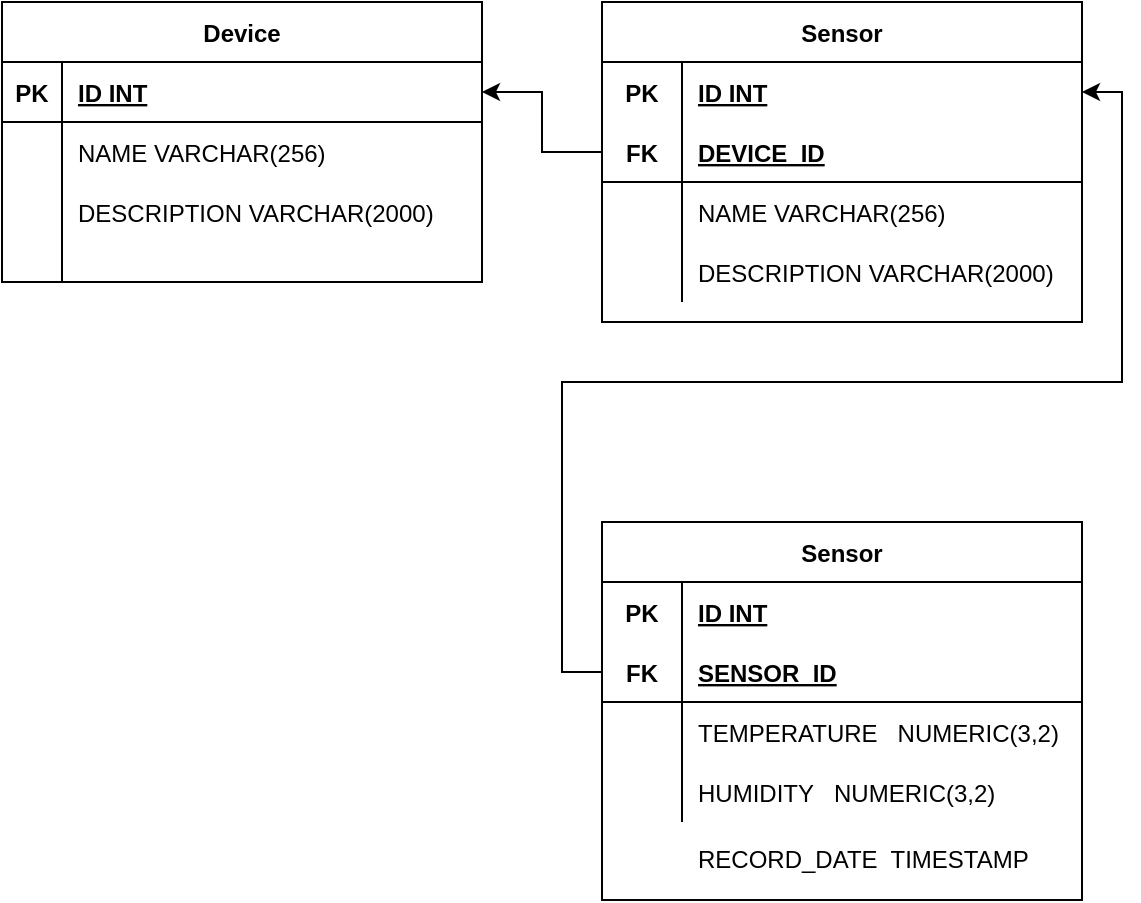 <mxfile version="14.1.8" type="device"><diagram id="tMs8pYsdmgDN9OcnNbfH" name="Page-1"><mxGraphModel dx="786" dy="572" grid="0" gridSize="10" guides="1" tooltips="1" connect="1" arrows="1" fold="1" page="1" pageScale="1" pageWidth="850" pageHeight="1100" math="0" shadow="0"><root><mxCell id="0"/><mxCell id="1" parent="0"/><mxCell id="lHZZAK2_5Ey9Y0Ote9Cy-1" value="Device" style="shape=table;startSize=30;container=1;collapsible=1;childLayout=tableLayout;fixedRows=1;rowLines=0;fontStyle=1;align=center;resizeLast=1;" vertex="1" parent="1"><mxGeometry x="60" y="40" width="240" height="140" as="geometry"/></mxCell><mxCell id="lHZZAK2_5Ey9Y0Ote9Cy-2" value="" style="shape=partialRectangle;collapsible=0;dropTarget=0;pointerEvents=0;fillColor=none;top=0;left=0;bottom=1;right=0;points=[[0,0.5],[1,0.5]];portConstraint=eastwest;" vertex="1" parent="lHZZAK2_5Ey9Y0Ote9Cy-1"><mxGeometry y="30" width="240" height="30" as="geometry"/></mxCell><mxCell id="lHZZAK2_5Ey9Y0Ote9Cy-3" value="PK" style="shape=partialRectangle;connectable=0;fillColor=none;top=0;left=0;bottom=0;right=0;fontStyle=1;overflow=hidden;" vertex="1" parent="lHZZAK2_5Ey9Y0Ote9Cy-2"><mxGeometry width="30" height="30" as="geometry"/></mxCell><mxCell id="lHZZAK2_5Ey9Y0Ote9Cy-4" value="ID INT" style="shape=partialRectangle;connectable=0;fillColor=none;top=0;left=0;bottom=0;right=0;align=left;spacingLeft=6;fontStyle=5;overflow=hidden;" vertex="1" parent="lHZZAK2_5Ey9Y0Ote9Cy-2"><mxGeometry x="30" width="210" height="30" as="geometry"/></mxCell><mxCell id="lHZZAK2_5Ey9Y0Ote9Cy-5" value="" style="shape=partialRectangle;collapsible=0;dropTarget=0;pointerEvents=0;fillColor=none;top=0;left=0;bottom=0;right=0;points=[[0,0.5],[1,0.5]];portConstraint=eastwest;" vertex="1" parent="lHZZAK2_5Ey9Y0Ote9Cy-1"><mxGeometry y="60" width="240" height="30" as="geometry"/></mxCell><mxCell id="lHZZAK2_5Ey9Y0Ote9Cy-6" value="" style="shape=partialRectangle;connectable=0;fillColor=none;top=0;left=0;bottom=0;right=0;editable=1;overflow=hidden;" vertex="1" parent="lHZZAK2_5Ey9Y0Ote9Cy-5"><mxGeometry width="30" height="30" as="geometry"/></mxCell><mxCell id="lHZZAK2_5Ey9Y0Ote9Cy-7" value="NAME VARCHAR(256)" style="shape=partialRectangle;connectable=0;fillColor=none;top=0;left=0;bottom=0;right=0;align=left;spacingLeft=6;overflow=hidden;" vertex="1" parent="lHZZAK2_5Ey9Y0Ote9Cy-5"><mxGeometry x="30" width="210" height="30" as="geometry"/></mxCell><mxCell id="lHZZAK2_5Ey9Y0Ote9Cy-8" value="" style="shape=partialRectangle;collapsible=0;dropTarget=0;pointerEvents=0;fillColor=none;top=0;left=0;bottom=0;right=0;points=[[0,0.5],[1,0.5]];portConstraint=eastwest;" vertex="1" parent="lHZZAK2_5Ey9Y0Ote9Cy-1"><mxGeometry y="90" width="240" height="30" as="geometry"/></mxCell><mxCell id="lHZZAK2_5Ey9Y0Ote9Cy-9" value="" style="shape=partialRectangle;connectable=0;fillColor=none;top=0;left=0;bottom=0;right=0;editable=1;overflow=hidden;" vertex="1" parent="lHZZAK2_5Ey9Y0Ote9Cy-8"><mxGeometry width="30" height="30" as="geometry"/></mxCell><mxCell id="lHZZAK2_5Ey9Y0Ote9Cy-10" value="DESCRIPTION VARCHAR(2000)" style="shape=partialRectangle;connectable=0;fillColor=none;top=0;left=0;bottom=0;right=0;align=left;spacingLeft=6;overflow=hidden;" vertex="1" parent="lHZZAK2_5Ey9Y0Ote9Cy-8"><mxGeometry x="30" width="210" height="30" as="geometry"/></mxCell><mxCell id="lHZZAK2_5Ey9Y0Ote9Cy-11" value="" style="shape=partialRectangle;collapsible=0;dropTarget=0;pointerEvents=0;fillColor=none;top=0;left=0;bottom=0;right=0;points=[[0,0.5],[1,0.5]];portConstraint=eastwest;" vertex="1" parent="lHZZAK2_5Ey9Y0Ote9Cy-1"><mxGeometry y="120" width="240" height="20" as="geometry"/></mxCell><mxCell id="lHZZAK2_5Ey9Y0Ote9Cy-12" value="" style="shape=partialRectangle;connectable=0;fillColor=none;top=0;left=0;bottom=0;right=0;editable=1;overflow=hidden;" vertex="1" parent="lHZZAK2_5Ey9Y0Ote9Cy-11"><mxGeometry width="30" height="20" as="geometry"/></mxCell><mxCell id="lHZZAK2_5Ey9Y0Ote9Cy-13" value="" style="shape=partialRectangle;connectable=0;fillColor=none;top=0;left=0;bottom=0;right=0;align=left;spacingLeft=6;overflow=hidden;" vertex="1" parent="lHZZAK2_5Ey9Y0Ote9Cy-11"><mxGeometry x="30" width="210" height="20" as="geometry"/></mxCell><mxCell id="lHZZAK2_5Ey9Y0Ote9Cy-14" value="Sensor" style="shape=table;startSize=30;container=1;collapsible=1;childLayout=tableLayout;fixedRows=1;rowLines=0;fontStyle=1;align=center;resizeLast=1;" vertex="1" parent="1"><mxGeometry x="360" y="40" width="240" height="160" as="geometry"/></mxCell><mxCell id="lHZZAK2_5Ey9Y0Ote9Cy-15" value="" style="shape=partialRectangle;collapsible=0;dropTarget=0;pointerEvents=0;fillColor=none;top=0;left=0;bottom=0;right=0;points=[[0,0.5],[1,0.5]];portConstraint=eastwest;" vertex="1" parent="lHZZAK2_5Ey9Y0Ote9Cy-14"><mxGeometry y="30" width="240" height="30" as="geometry"/></mxCell><mxCell id="lHZZAK2_5Ey9Y0Ote9Cy-16" value="PK" style="shape=partialRectangle;connectable=0;fillColor=none;top=0;left=0;bottom=0;right=0;fontStyle=1;overflow=hidden;" vertex="1" parent="lHZZAK2_5Ey9Y0Ote9Cy-15"><mxGeometry width="40" height="30" as="geometry"/></mxCell><mxCell id="lHZZAK2_5Ey9Y0Ote9Cy-17" value="ID INT" style="shape=partialRectangle;connectable=0;fillColor=none;top=0;left=0;bottom=0;right=0;align=left;spacingLeft=6;fontStyle=5;overflow=hidden;" vertex="1" parent="lHZZAK2_5Ey9Y0Ote9Cy-15"><mxGeometry x="40" width="200" height="30" as="geometry"/></mxCell><mxCell id="lHZZAK2_5Ey9Y0Ote9Cy-18" value="" style="shape=partialRectangle;collapsible=0;dropTarget=0;pointerEvents=0;fillColor=none;top=0;left=0;bottom=1;right=0;points=[[0,0.5],[1,0.5]];portConstraint=eastwest;" vertex="1" parent="lHZZAK2_5Ey9Y0Ote9Cy-14"><mxGeometry y="60" width="240" height="30" as="geometry"/></mxCell><mxCell id="lHZZAK2_5Ey9Y0Ote9Cy-19" value="FK" style="shape=partialRectangle;connectable=0;fillColor=none;top=0;left=0;bottom=0;right=0;fontStyle=1;overflow=hidden;" vertex="1" parent="lHZZAK2_5Ey9Y0Ote9Cy-18"><mxGeometry width="40" height="30" as="geometry"/></mxCell><mxCell id="lHZZAK2_5Ey9Y0Ote9Cy-20" value="DEVICE_ID" style="shape=partialRectangle;connectable=0;fillColor=none;top=0;left=0;bottom=0;right=0;align=left;spacingLeft=6;fontStyle=5;overflow=hidden;" vertex="1" parent="lHZZAK2_5Ey9Y0Ote9Cy-18"><mxGeometry x="40" width="200" height="30" as="geometry"/></mxCell><mxCell id="lHZZAK2_5Ey9Y0Ote9Cy-21" value="" style="shape=partialRectangle;collapsible=0;dropTarget=0;pointerEvents=0;fillColor=none;top=0;left=0;bottom=0;right=0;points=[[0,0.5],[1,0.5]];portConstraint=eastwest;" vertex="1" parent="lHZZAK2_5Ey9Y0Ote9Cy-14"><mxGeometry y="90" width="240" height="30" as="geometry"/></mxCell><mxCell id="lHZZAK2_5Ey9Y0Ote9Cy-22" value="" style="shape=partialRectangle;connectable=0;fillColor=none;top=0;left=0;bottom=0;right=0;editable=1;overflow=hidden;" vertex="1" parent="lHZZAK2_5Ey9Y0Ote9Cy-21"><mxGeometry width="40" height="30" as="geometry"/></mxCell><mxCell id="lHZZAK2_5Ey9Y0Ote9Cy-23" value="NAME VARCHAR(256)" style="shape=partialRectangle;connectable=0;fillColor=none;top=0;left=0;bottom=0;right=0;align=left;spacingLeft=6;overflow=hidden;" vertex="1" parent="lHZZAK2_5Ey9Y0Ote9Cy-21"><mxGeometry x="40" width="200" height="30" as="geometry"/></mxCell><mxCell id="lHZZAK2_5Ey9Y0Ote9Cy-24" value="" style="shape=partialRectangle;collapsible=0;dropTarget=0;pointerEvents=0;fillColor=none;top=0;left=0;bottom=0;right=0;points=[[0,0.5],[1,0.5]];portConstraint=eastwest;" vertex="1" parent="lHZZAK2_5Ey9Y0Ote9Cy-14"><mxGeometry y="120" width="240" height="30" as="geometry"/></mxCell><mxCell id="lHZZAK2_5Ey9Y0Ote9Cy-25" value="" style="shape=partialRectangle;connectable=0;fillColor=none;top=0;left=0;bottom=0;right=0;editable=1;overflow=hidden;" vertex="1" parent="lHZZAK2_5Ey9Y0Ote9Cy-24"><mxGeometry width="40" height="30" as="geometry"/></mxCell><mxCell id="lHZZAK2_5Ey9Y0Ote9Cy-26" value="DESCRIPTION VARCHAR(2000)" style="shape=partialRectangle;connectable=0;fillColor=none;top=0;left=0;bottom=0;right=0;align=left;spacingLeft=6;overflow=hidden;" vertex="1" parent="lHZZAK2_5Ey9Y0Ote9Cy-24"><mxGeometry x="40" width="200" height="30" as="geometry"/></mxCell><mxCell id="lHZZAK2_5Ey9Y0Ote9Cy-27" value="Sensor" style="shape=table;startSize=30;container=1;collapsible=1;childLayout=tableLayout;fixedRows=1;rowLines=0;fontStyle=1;align=center;resizeLast=1;" vertex="1" parent="1"><mxGeometry x="360" y="300" width="240" height="189" as="geometry"/></mxCell><mxCell id="lHZZAK2_5Ey9Y0Ote9Cy-28" value="" style="shape=partialRectangle;collapsible=0;dropTarget=0;pointerEvents=0;fillColor=none;top=0;left=0;bottom=0;right=0;points=[[0,0.5],[1,0.5]];portConstraint=eastwest;" vertex="1" parent="lHZZAK2_5Ey9Y0Ote9Cy-27"><mxGeometry y="30" width="240" height="30" as="geometry"/></mxCell><mxCell id="lHZZAK2_5Ey9Y0Ote9Cy-29" value="PK" style="shape=partialRectangle;connectable=0;fillColor=none;top=0;left=0;bottom=0;right=0;fontStyle=1;overflow=hidden;" vertex="1" parent="lHZZAK2_5Ey9Y0Ote9Cy-28"><mxGeometry width="40" height="30" as="geometry"/></mxCell><mxCell id="lHZZAK2_5Ey9Y0Ote9Cy-30" value="ID INT" style="shape=partialRectangle;connectable=0;fillColor=none;top=0;left=0;bottom=0;right=0;align=left;spacingLeft=6;fontStyle=5;overflow=hidden;" vertex="1" parent="lHZZAK2_5Ey9Y0Ote9Cy-28"><mxGeometry x="40" width="200" height="30" as="geometry"/></mxCell><mxCell id="lHZZAK2_5Ey9Y0Ote9Cy-31" value="" style="shape=partialRectangle;collapsible=0;dropTarget=0;pointerEvents=0;fillColor=none;top=0;left=0;bottom=1;right=0;points=[[0,0.5],[1,0.5]];portConstraint=eastwest;" vertex="1" parent="lHZZAK2_5Ey9Y0Ote9Cy-27"><mxGeometry y="60" width="240" height="30" as="geometry"/></mxCell><mxCell id="lHZZAK2_5Ey9Y0Ote9Cy-32" value="FK" style="shape=partialRectangle;connectable=0;fillColor=none;top=0;left=0;bottom=0;right=0;fontStyle=1;overflow=hidden;" vertex="1" parent="lHZZAK2_5Ey9Y0Ote9Cy-31"><mxGeometry width="40" height="30" as="geometry"/></mxCell><mxCell id="lHZZAK2_5Ey9Y0Ote9Cy-33" value="SENSOR_ID" style="shape=partialRectangle;connectable=0;fillColor=none;top=0;left=0;bottom=0;right=0;align=left;spacingLeft=6;fontStyle=5;overflow=hidden;" vertex="1" parent="lHZZAK2_5Ey9Y0Ote9Cy-31"><mxGeometry x="40" width="200" height="30" as="geometry"/></mxCell><mxCell id="lHZZAK2_5Ey9Y0Ote9Cy-34" value="" style="shape=partialRectangle;collapsible=0;dropTarget=0;pointerEvents=0;fillColor=none;top=0;left=0;bottom=0;right=0;points=[[0,0.5],[1,0.5]];portConstraint=eastwest;" vertex="1" parent="lHZZAK2_5Ey9Y0Ote9Cy-27"><mxGeometry y="90" width="240" height="30" as="geometry"/></mxCell><mxCell id="lHZZAK2_5Ey9Y0Ote9Cy-35" value="" style="shape=partialRectangle;connectable=0;fillColor=none;top=0;left=0;bottom=0;right=0;editable=1;overflow=hidden;" vertex="1" parent="lHZZAK2_5Ey9Y0Ote9Cy-34"><mxGeometry width="40" height="30" as="geometry"/></mxCell><mxCell id="lHZZAK2_5Ey9Y0Ote9Cy-36" value="TEMPERATURE   NUMERIC(3,2)" style="shape=partialRectangle;connectable=0;fillColor=none;top=0;left=0;bottom=0;right=0;align=left;spacingLeft=6;overflow=hidden;" vertex="1" parent="lHZZAK2_5Ey9Y0Ote9Cy-34"><mxGeometry x="40" width="200" height="30" as="geometry"/></mxCell><mxCell id="lHZZAK2_5Ey9Y0Ote9Cy-37" value="" style="shape=partialRectangle;collapsible=0;dropTarget=0;pointerEvents=0;fillColor=none;top=0;left=0;bottom=0;right=0;points=[[0,0.5],[1,0.5]];portConstraint=eastwest;" vertex="1" parent="lHZZAK2_5Ey9Y0Ote9Cy-27"><mxGeometry y="120" width="240" height="30" as="geometry"/></mxCell><mxCell id="lHZZAK2_5Ey9Y0Ote9Cy-38" value="" style="shape=partialRectangle;connectable=0;fillColor=none;top=0;left=0;bottom=0;right=0;editable=1;overflow=hidden;" vertex="1" parent="lHZZAK2_5Ey9Y0Ote9Cy-37"><mxGeometry width="40" height="30" as="geometry"/></mxCell><mxCell id="lHZZAK2_5Ey9Y0Ote9Cy-39" value="HUMIDITY   NUMERIC(3,2)" style="shape=partialRectangle;connectable=0;fillColor=none;top=0;left=0;bottom=0;right=0;align=left;spacingLeft=6;overflow=hidden;" vertex="1" parent="lHZZAK2_5Ey9Y0Ote9Cy-37"><mxGeometry x="40" width="200" height="30" as="geometry"/></mxCell><mxCell id="lHZZAK2_5Ey9Y0Ote9Cy-41" style="edgeStyle=orthogonalEdgeStyle;rounded=0;orthogonalLoop=1;jettySize=auto;html=1;exitX=0;exitY=0.5;exitDx=0;exitDy=0;entryX=1;entryY=0.5;entryDx=0;entryDy=0;" edge="1" parent="1" source="lHZZAK2_5Ey9Y0Ote9Cy-18" target="lHZZAK2_5Ey9Y0Ote9Cy-2"><mxGeometry relative="1" as="geometry"/></mxCell><mxCell id="lHZZAK2_5Ey9Y0Ote9Cy-42" style="edgeStyle=orthogonalEdgeStyle;rounded=0;orthogonalLoop=1;jettySize=auto;html=1;exitX=0;exitY=0.5;exitDx=0;exitDy=0;entryX=1;entryY=0.5;entryDx=0;entryDy=0;" edge="1" parent="1" source="lHZZAK2_5Ey9Y0Ote9Cy-31" target="lHZZAK2_5Ey9Y0Ote9Cy-15"><mxGeometry relative="1" as="geometry"/></mxCell><mxCell id="lHZZAK2_5Ey9Y0Ote9Cy-43" value="RECORD_DATE  TIMESTAMP" style="shape=partialRectangle;connectable=0;fillColor=none;top=0;left=0;bottom=0;right=0;align=left;spacingLeft=6;overflow=hidden;" vertex="1" parent="1"><mxGeometry x="400" y="453" width="200" height="30" as="geometry"/></mxCell></root></mxGraphModel></diagram></mxfile>